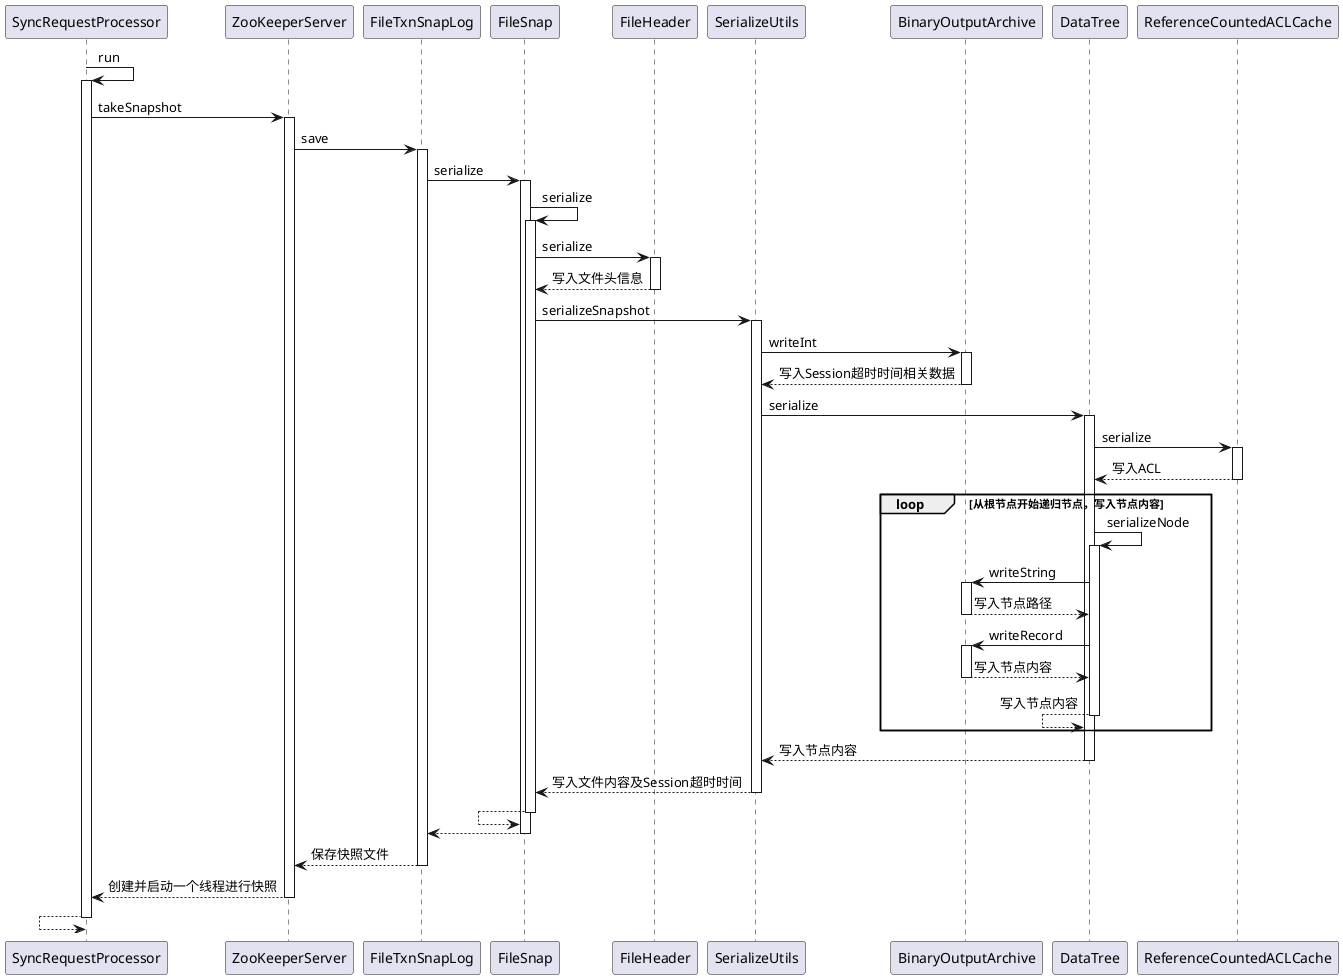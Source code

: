 @startuml

SyncRequestProcessor->SyncRequestProcessor:run
activate SyncRequestProcessor
    SyncRequestProcessor->ZooKeeperServer:takeSnapshot
    activate ZooKeeperServer
        ZooKeeperServer->FileTxnSnapLog:save
        activate FileTxnSnapLog
            FileTxnSnapLog->FileSnap:serialize
            activate FileSnap
                FileSnap->FileSnap:serialize
                activate FileSnap
                    FileSnap->FileHeader:serialize
                    activate FileHeader
                    FileSnap<--FileHeader:写入文件头信息
                    deactivate FileHeader
                    FileSnap->SerializeUtils:serializeSnapshot
                    activate SerializeUtils
                        SerializeUtils->BinaryOutputArchive:writeInt
                        activate BinaryOutputArchive
                        SerializeUtils<--BinaryOutputArchive:写入Session超时时间相关数据
                        deactivate BinaryOutputArchive

                        SerializeUtils->DataTree:serialize
                        activate DataTree
                            DataTree->ReferenceCountedACLCache:serialize
                            activate ReferenceCountedACLCache
                            DataTree<--ReferenceCountedACLCache:写入ACL
                            deactivate ReferenceCountedACLCache
                            loop 从根节点开始递归节点，写入节点内容
                                DataTree->DataTree:serializeNode
                                activate DataTree
                                    DataTree->BinaryOutputArchive:writeString
                                    activate BinaryOutputArchive
                                    DataTree<--BinaryOutputArchive:写入节点路径
                                    deactivate BinaryOutputArchive
                                    DataTree->BinaryOutputArchive:writeRecord
                                    activate BinaryOutputArchive
                                    DataTree<--BinaryOutputArchive:写入节点内容
                                    deactivate BinaryOutputArchive
                                DataTree<--DataTree:写入节点内容
                                deactivate DataTree
                            end
                        SerializeUtils<--DataTree:写入节点内容
                        deactivate DataTree
                    FileSnap<--SerializeUtils:写入文件内容及Session超时时间
                    deactivate SerializeUtils
                FileSnap<--FileSnap:
                deactivate FileSnap
            FileTxnSnapLog<--FileSnap:
            deactivate FileSnap
        ZooKeeperServer<--FileTxnSnapLog:保存快照文件
        deactivate FileTxnSnapLog
    SyncRequestProcessor<--ZooKeeperServer:创建并启动一个线程进行快照
    deactivate ZooKeeperServer
SyncRequestProcessor<--SyncRequestProcessor:
deactivate SyncRequestProcessor

@enduml